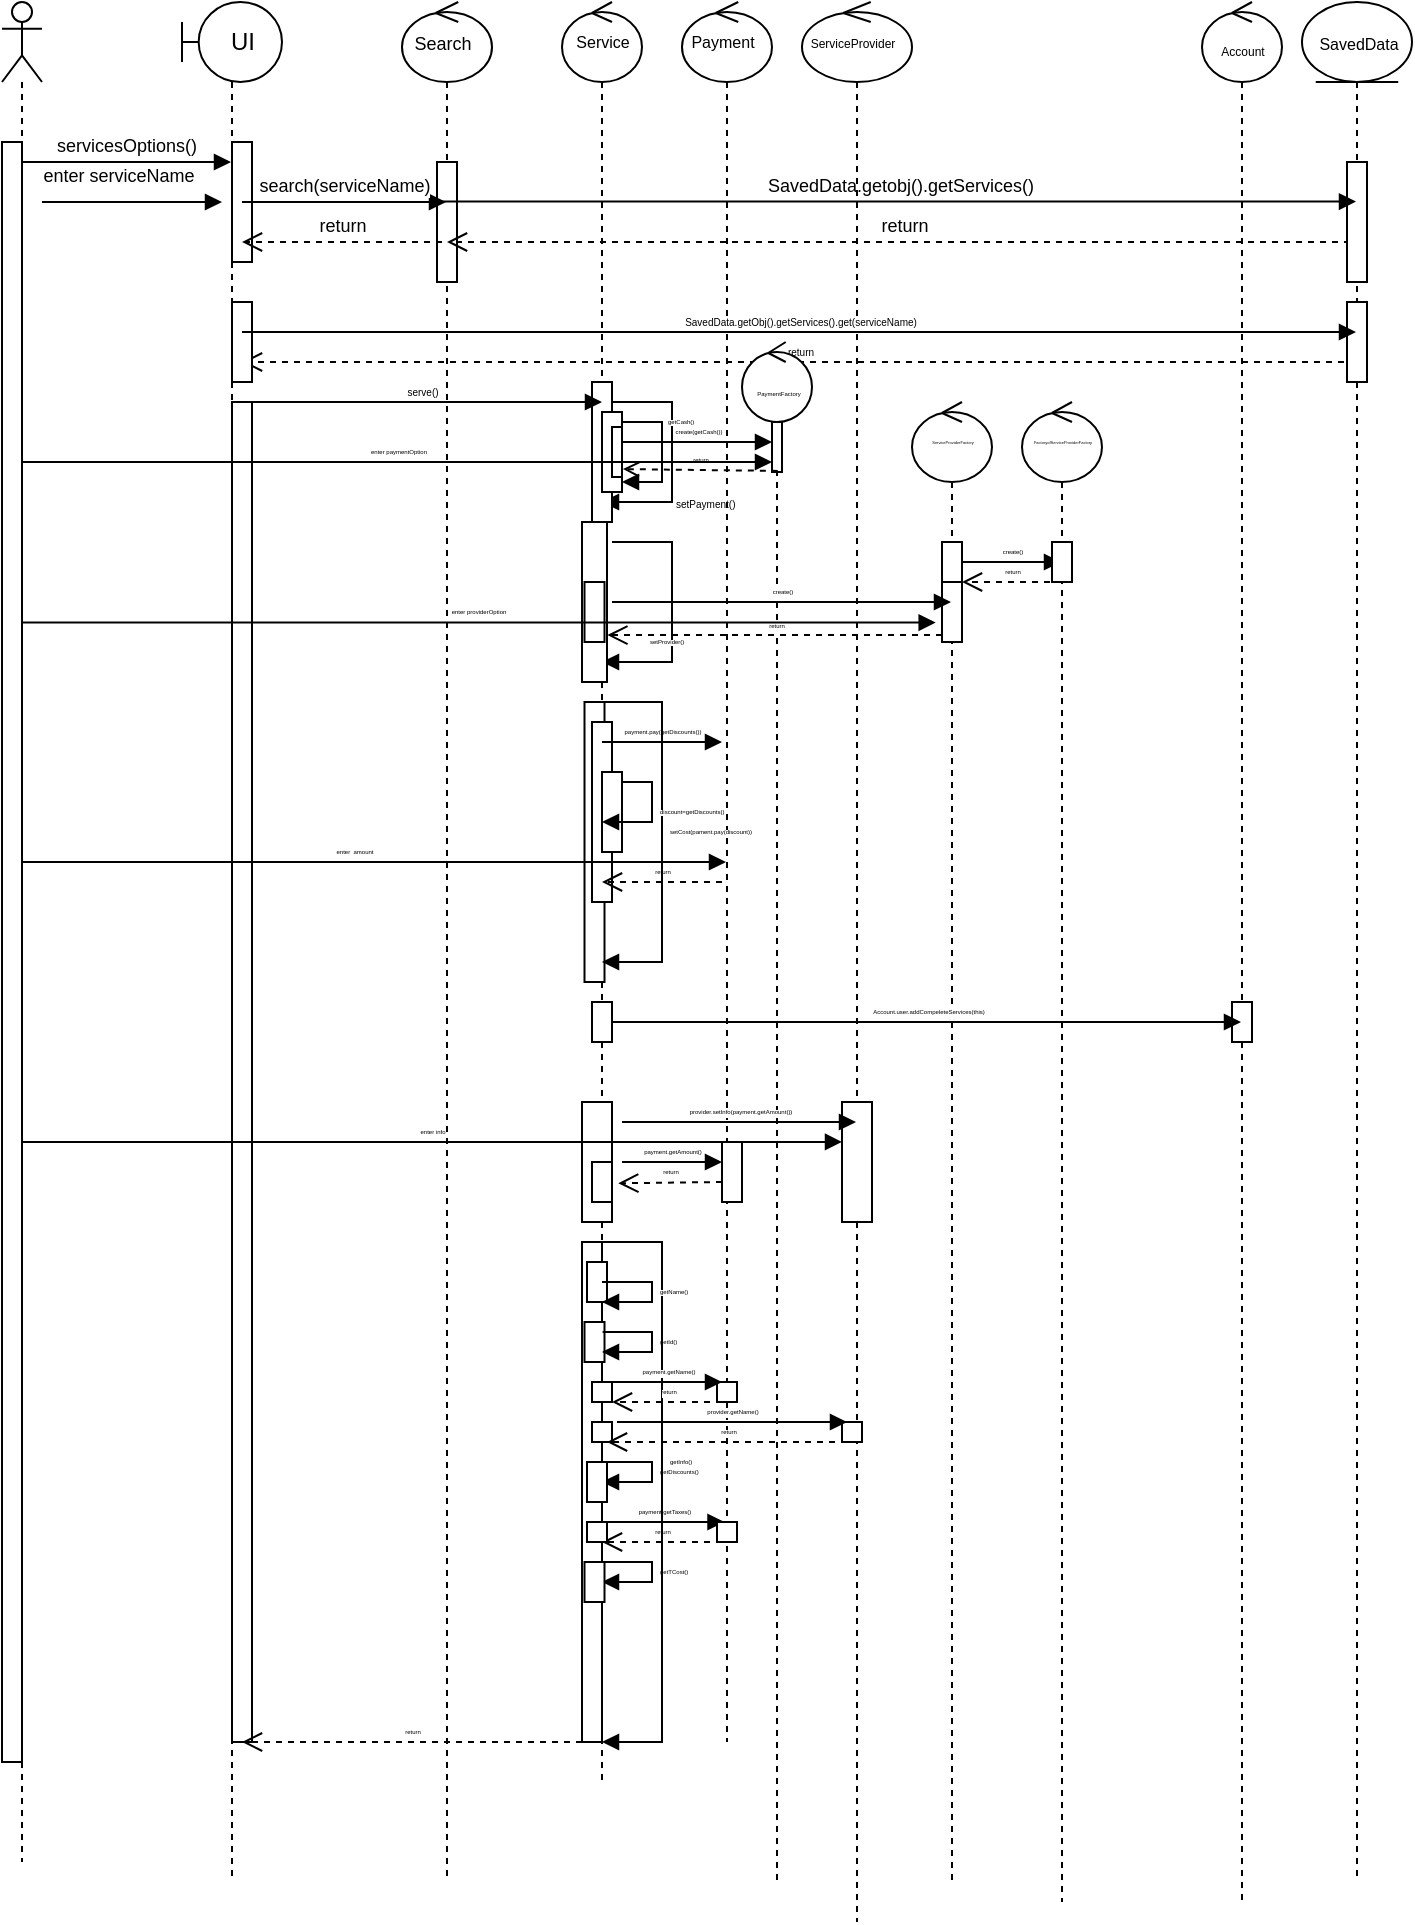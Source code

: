 <mxfile version="18.0.1" type="device"><diagram id="kgpKYQtTHZ0yAKxKKP6v" name="Page-1"><mxGraphModel dx="626" dy="425" grid="1" gridSize="10" guides="1" tooltips="1" connect="1" arrows="1" fold="1" page="1" pageScale="1" pageWidth="850" pageHeight="1100" math="0" shadow="0"><root><mxCell id="0"/><mxCell id="1" parent="0"/><mxCell id="wmrNHFJjh6r2wr6o33Qv-2" value="" style="shape=umlLifeline;participant=umlActor;perimeter=lifelinePerimeter;whiteSpace=wrap;html=1;container=1;collapsible=0;recursiveResize=0;verticalAlign=top;spacingTop=36;outlineConnect=0;" parent="1" vertex="1"><mxGeometry x="100" y="80" width="20" height="930" as="geometry"/></mxCell><mxCell id="92byduGrFhRebuQ_jeKC-3" value="" style="html=1;points=[];perimeter=orthogonalPerimeter;" vertex="1" parent="wmrNHFJjh6r2wr6o33Qv-2"><mxGeometry y="70" width="10" height="810" as="geometry"/></mxCell><mxCell id="wmrNHFJjh6r2wr6o33Qv-4" value="" style="shape=umlLifeline;participant=umlBoundary;perimeter=lifelinePerimeter;whiteSpace=wrap;html=1;container=1;collapsible=0;recursiveResize=0;verticalAlign=top;spacingTop=36;outlineConnect=0;" parent="1" vertex="1"><mxGeometry x="190" y="80" width="50" height="940" as="geometry"/></mxCell><mxCell id="wmrNHFJjh6r2wr6o33Qv-8" value="UI" style="text;html=1;align=center;verticalAlign=middle;resizable=0;points=[];autosize=1;strokeColor=none;fillColor=none;" parent="wmrNHFJjh6r2wr6o33Qv-4" vertex="1"><mxGeometry x="15" y="10" width="30" height="20" as="geometry"/></mxCell><mxCell id="wmrNHFJjh6r2wr6o33Qv-29" value="return" style="html=1;verticalAlign=bottom;endArrow=open;dashed=1;endSize=8;rounded=0;fontSize=5;" parent="wmrNHFJjh6r2wr6o33Qv-4" source="wmrNHFJjh6r2wr6o33Qv-7" edge="1"><mxGeometry relative="1" as="geometry"><mxPoint x="370" y="180" as="sourcePoint"/><mxPoint x="30" y="180" as="targetPoint"/></mxGeometry></mxCell><mxCell id="wmrNHFJjh6r2wr6o33Qv-92" value="" style="html=1;points=[];perimeter=orthogonalPerimeter;fontSize=3;" parent="wmrNHFJjh6r2wr6o33Qv-4" vertex="1"><mxGeometry x="25" y="70" width="10" height="60" as="geometry"/></mxCell><mxCell id="wmrNHFJjh6r2wr6o33Qv-96" value="" style="html=1;points=[];perimeter=orthogonalPerimeter;fontSize=3;" parent="wmrNHFJjh6r2wr6o33Qv-4" vertex="1"><mxGeometry x="25" y="150" width="10" height="40" as="geometry"/></mxCell><mxCell id="wmrNHFJjh6r2wr6o33Qv-91" value="" style="html=1;points=[];perimeter=orthogonalPerimeter;fontSize=3;" parent="wmrNHFJjh6r2wr6o33Qv-4" vertex="1"><mxGeometry x="25" y="200" width="10" height="670" as="geometry"/></mxCell><mxCell id="wmrNHFJjh6r2wr6o33Qv-6" value="" style="shape=umlLifeline;participant=umlControl;perimeter=lifelinePerimeter;whiteSpace=wrap;html=1;container=1;collapsible=0;recursiveResize=0;verticalAlign=top;spacingTop=36;outlineConnect=0;" parent="1" vertex="1"><mxGeometry x="300" y="80" width="45" height="940" as="geometry"/></mxCell><mxCell id="wmrNHFJjh6r2wr6o33Qv-9" value="&lt;font style=&quot;font-size: 9px;&quot;&gt;Search&lt;/font&gt;" style="text;html=1;align=center;verticalAlign=middle;resizable=0;points=[];autosize=1;strokeColor=none;fillColor=none;" parent="wmrNHFJjh6r2wr6o33Qv-6" vertex="1"><mxGeometry y="10" width="40" height="20" as="geometry"/></mxCell><mxCell id="wmrNHFJjh6r2wr6o33Qv-95" value="" style="html=1;points=[];perimeter=orthogonalPerimeter;fontSize=3;" parent="wmrNHFJjh6r2wr6o33Qv-6" vertex="1"><mxGeometry x="17.5" y="80" width="10" height="60" as="geometry"/></mxCell><mxCell id="wmrNHFJjh6r2wr6o33Qv-7" value="" style="shape=umlLifeline;participant=umlEntity;perimeter=lifelinePerimeter;whiteSpace=wrap;html=1;container=1;collapsible=0;recursiveResize=0;verticalAlign=top;spacingTop=36;outlineConnect=0;" parent="1" vertex="1"><mxGeometry x="750" y="80" width="55" height="940" as="geometry"/></mxCell><mxCell id="wmrNHFJjh6r2wr6o33Qv-10" value="&lt;font style=&quot;font-size: 8px;&quot;&gt;SavedData&lt;/font&gt;" style="text;html=1;align=center;verticalAlign=middle;resizable=0;points=[];autosize=1;strokeColor=none;fillColor=none;" parent="wmrNHFJjh6r2wr6o33Qv-7" vertex="1"><mxGeometry x="2.5" y="10" width="50" height="20" as="geometry"/></mxCell><mxCell id="wmrNHFJjh6r2wr6o33Qv-24" value="return" style="html=1;verticalAlign=bottom;endArrow=open;dashed=1;endSize=8;rounded=0;fontSize=9;" parent="wmrNHFJjh6r2wr6o33Qv-7" target="wmrNHFJjh6r2wr6o33Qv-6" edge="1"><mxGeometry relative="1" as="geometry"><mxPoint x="30" y="120" as="sourcePoint"/><mxPoint x="-50" y="120" as="targetPoint"/></mxGeometry></mxCell><mxCell id="wmrNHFJjh6r2wr6o33Qv-93" value="" style="html=1;points=[];perimeter=orthogonalPerimeter;fontSize=3;" parent="wmrNHFJjh6r2wr6o33Qv-7" vertex="1"><mxGeometry x="22.5" y="80" width="10" height="60" as="geometry"/></mxCell><mxCell id="wmrNHFJjh6r2wr6o33Qv-97" value="" style="html=1;points=[];perimeter=orthogonalPerimeter;fontSize=3;" parent="wmrNHFJjh6r2wr6o33Qv-7" vertex="1"><mxGeometry x="22.5" y="150" width="10" height="40" as="geometry"/></mxCell><mxCell id="wmrNHFJjh6r2wr6o33Qv-11" value="" style="shape=umlLifeline;participant=umlControl;perimeter=lifelinePerimeter;whiteSpace=wrap;html=1;container=1;collapsible=0;recursiveResize=0;verticalAlign=top;spacingTop=36;outlineConnect=0;fontSize=8;" parent="1" vertex="1"><mxGeometry x="380" y="80" width="40" height="890" as="geometry"/></mxCell><mxCell id="wmrNHFJjh6r2wr6o33Qv-15" value="Service" style="text;html=1;align=center;verticalAlign=middle;resizable=0;points=[];autosize=1;strokeColor=none;fillColor=none;fontSize=8;" parent="wmrNHFJjh6r2wr6o33Qv-11" vertex="1"><mxGeometry y="10" width="40" height="20" as="geometry"/></mxCell><mxCell id="wmrNHFJjh6r2wr6o33Qv-23" value="SavedData.getobj().getServices()" style="html=1;verticalAlign=bottom;endArrow=block;rounded=0;fontSize=9;" parent="wmrNHFJjh6r2wr6o33Qv-11" target="wmrNHFJjh6r2wr6o33Qv-7" edge="1"><mxGeometry width="80" relative="1" as="geometry"><mxPoint x="-60" y="99.8" as="sourcePoint"/><mxPoint x="20" y="99.8" as="targetPoint"/></mxGeometry></mxCell><mxCell id="wmrNHFJjh6r2wr6o33Qv-43" value="setPayment()" style="edgeStyle=orthogonalEdgeStyle;html=1;align=left;spacingLeft=2;endArrow=block;rounded=0;fontSize=5;" parent="wmrNHFJjh6r2wr6o33Qv-11" target="wmrNHFJjh6r2wr6o33Qv-11" edge="1"><mxGeometry x="0.43" relative="1" as="geometry"><mxPoint x="25" y="200" as="sourcePoint"/><Array as="points"><mxPoint x="55" y="200"/><mxPoint x="55" y="250"/></Array><mxPoint x="30" y="220" as="targetPoint"/><mxPoint as="offset"/></mxGeometry></mxCell><mxCell id="wmrNHFJjh6r2wr6o33Qv-54" value="setProvider()" style="edgeStyle=orthogonalEdgeStyle;html=1;align=left;spacingLeft=2;endArrow=block;rounded=0;fontSize=3;" parent="wmrNHFJjh6r2wr6o33Qv-11" target="wmrNHFJjh6r2wr6o33Qv-11" edge="1"><mxGeometry x="0.685" y="-10" relative="1" as="geometry"><mxPoint x="25" y="270" as="sourcePoint"/><Array as="points"><mxPoint x="55" y="270"/><mxPoint x="55" y="330"/></Array><mxPoint x="30" y="290.0" as="targetPoint"/><mxPoint as="offset"/></mxGeometry></mxCell><mxCell id="wmrNHFJjh6r2wr6o33Qv-56" value="create()" style="html=1;verticalAlign=bottom;endArrow=block;rounded=0;fontSize=3;endSize=6;" parent="wmrNHFJjh6r2wr6o33Qv-11" target="wmrNHFJjh6r2wr6o33Qv-49" edge="1"><mxGeometry width="80" relative="1" as="geometry"><mxPoint x="200" y="280" as="sourcePoint"/><mxPoint x="100" y="280" as="targetPoint"/></mxGeometry></mxCell><mxCell id="wmrNHFJjh6r2wr6o33Qv-72" value="return" style="html=1;verticalAlign=bottom;endArrow=open;dashed=1;endSize=8;rounded=0;fontSize=3;entryX=1.312;entryY=0.532;entryDx=0;entryDy=0;entryPerimeter=0;" parent="wmrNHFJjh6r2wr6o33Qv-11" target="wmrNHFJjh6r2wr6o33Qv-75" edge="1"><mxGeometry relative="1" as="geometry"><mxPoint x="80" y="590" as="sourcePoint"/><mxPoint x="20" y="590" as="targetPoint"/></mxGeometry></mxCell><mxCell id="wmrNHFJjh6r2wr6o33Qv-73" value="" style="html=1;points=[];perimeter=orthogonalPerimeter;fontSize=3;" parent="wmrNHFJjh6r2wr6o33Qv-11" vertex="1"><mxGeometry x="10" y="550" width="15" height="60" as="geometry"/></mxCell><mxCell id="wmrNHFJjh6r2wr6o33Qv-75" value="" style="html=1;points=[];perimeter=orthogonalPerimeter;fontSize=3;" parent="wmrNHFJjh6r2wr6o33Qv-11" vertex="1"><mxGeometry x="15" y="580" width="10" height="20" as="geometry"/></mxCell><mxCell id="wmrNHFJjh6r2wr6o33Qv-82" value="getDiscounts()" style="edgeStyle=orthogonalEdgeStyle;html=1;align=left;spacingLeft=2;endArrow=block;rounded=0;fontSize=3;endSize=6;" parent="wmrNHFJjh6r2wr6o33Qv-11" edge="1"><mxGeometry relative="1" as="geometry"><mxPoint x="20.308" y="730.0" as="sourcePoint"/><Array as="points"><mxPoint x="45" y="730"/><mxPoint x="45" y="740"/><mxPoint x="20" y="740"/></Array><mxPoint x="20" y="740.0" as="targetPoint"/></mxGeometry></mxCell><mxCell id="wmrNHFJjh6r2wr6o33Qv-83" value="getTCost()" style="edgeStyle=orthogonalEdgeStyle;html=1;align=left;spacingLeft=2;endArrow=block;rounded=0;fontSize=3;endSize=6;" parent="wmrNHFJjh6r2wr6o33Qv-11" edge="1"><mxGeometry relative="1" as="geometry"><mxPoint x="20.308" y="780.0" as="sourcePoint"/><Array as="points"><mxPoint x="45" y="780"/><mxPoint x="45" y="790"/><mxPoint x="20" y="790"/></Array><mxPoint x="20" y="790.0" as="targetPoint"/></mxGeometry></mxCell><mxCell id="wmrNHFJjh6r2wr6o33Qv-98" value="" style="html=1;points=[];perimeter=orthogonalPerimeter;fontSize=3;" parent="wmrNHFJjh6r2wr6o33Qv-11" vertex="1"><mxGeometry x="15" y="190" width="10" height="70" as="geometry"/></mxCell><mxCell id="wmrNHFJjh6r2wr6o33Qv-99" value="" style="html=1;points=[];perimeter=orthogonalPerimeter;fontSize=3;" parent="wmrNHFJjh6r2wr6o33Qv-11" vertex="1"><mxGeometry x="20" y="205" width="10" height="40" as="geometry"/></mxCell><mxCell id="wmrNHFJjh6r2wr6o33Qv-102" value="" style="html=1;points=[];perimeter=orthogonalPerimeter;fontSize=3;" parent="wmrNHFJjh6r2wr6o33Qv-11" vertex="1"><mxGeometry x="25" y="212.5" width="5" height="25" as="geometry"/></mxCell><mxCell id="wmrNHFJjh6r2wr6o33Qv-104" value="" style="html=1;points=[];perimeter=orthogonalPerimeter;fontSize=3;" parent="wmrNHFJjh6r2wr6o33Qv-11" vertex="1"><mxGeometry x="10" y="260" width="12.5" height="80" as="geometry"/></mxCell><mxCell id="wmrNHFJjh6r2wr6o33Qv-105" value="" style="html=1;points=[];perimeter=orthogonalPerimeter;fontSize=3;" parent="wmrNHFJjh6r2wr6o33Qv-11" vertex="1"><mxGeometry x="11.25" y="290" width="10" height="30" as="geometry"/></mxCell><mxCell id="wmrNHFJjh6r2wr6o33Qv-107" value="" style="html=1;points=[];perimeter=orthogonalPerimeter;fontSize=3;" parent="wmrNHFJjh6r2wr6o33Qv-11" vertex="1"><mxGeometry x="11.25" y="350" width="10" height="140" as="geometry"/></mxCell><mxCell id="wmrNHFJjh6r2wr6o33Qv-108" value="" style="html=1;points=[];perimeter=orthogonalPerimeter;fontSize=3;" parent="wmrNHFJjh6r2wr6o33Qv-11" vertex="1"><mxGeometry x="15" y="360" width="10" height="90" as="geometry"/></mxCell><mxCell id="wmrNHFJjh6r2wr6o33Qv-109" value="" style="html=1;points=[];perimeter=orthogonalPerimeter;fontSize=3;" parent="wmrNHFJjh6r2wr6o33Qv-11" vertex="1"><mxGeometry x="20" y="385" width="10" height="40" as="geometry"/></mxCell><mxCell id="wmrNHFJjh6r2wr6o33Qv-111" value="" style="html=1;points=[];perimeter=orthogonalPerimeter;fontSize=3;" parent="wmrNHFJjh6r2wr6o33Qv-11" vertex="1"><mxGeometry x="15" y="500" width="10" height="20" as="geometry"/></mxCell><mxCell id="wmrNHFJjh6r2wr6o33Qv-117" value="" style="html=1;points=[];perimeter=orthogonalPerimeter;fontSize=3;" parent="wmrNHFJjh6r2wr6o33Qv-11" vertex="1"><mxGeometry x="10" y="620" width="10" height="250" as="geometry"/></mxCell><mxCell id="wmrNHFJjh6r2wr6o33Qv-118" value="" style="html=1;points=[];perimeter=orthogonalPerimeter;fontSize=3;" parent="wmrNHFJjh6r2wr6o33Qv-11" vertex="1"><mxGeometry x="12.5" y="630" width="10" height="20" as="geometry"/></mxCell><mxCell id="wmrNHFJjh6r2wr6o33Qv-119" value="" style="html=1;points=[];perimeter=orthogonalPerimeter;fontSize=3;" parent="wmrNHFJjh6r2wr6o33Qv-11" vertex="1"><mxGeometry x="11.25" y="660" width="10" height="20" as="geometry"/></mxCell><mxCell id="wmrNHFJjh6r2wr6o33Qv-89" value="return" style="html=1;verticalAlign=bottom;endArrow=open;dashed=1;endSize=8;rounded=0;fontSize=3;" parent="wmrNHFJjh6r2wr6o33Qv-11" edge="1"><mxGeometry relative="1" as="geometry"><mxPoint x="80" y="770" as="sourcePoint"/><mxPoint x="20" y="770" as="targetPoint"/></mxGeometry></mxCell><mxCell id="wmrNHFJjh6r2wr6o33Qv-88" value="payment.getTaxes()" style="html=1;verticalAlign=bottom;endArrow=block;rounded=0;fontSize=3;endSize=6;" parent="wmrNHFJjh6r2wr6o33Qv-11" edge="1"><mxGeometry width="80" relative="1" as="geometry"><mxPoint x="21.25" y="760" as="sourcePoint"/><mxPoint x="81.25" y="760" as="targetPoint"/></mxGeometry></mxCell><mxCell id="wmrNHFJjh6r2wr6o33Qv-81" value="getId()" style="edgeStyle=orthogonalEdgeStyle;html=1;align=left;spacingLeft=2;endArrow=block;rounded=0;fontSize=3;endSize=6;" parent="wmrNHFJjh6r2wr6o33Qv-11" edge="1"><mxGeometry relative="1" as="geometry"><mxPoint x="20.308" y="665.0" as="sourcePoint"/><Array as="points"><mxPoint x="45" y="665"/><mxPoint x="45" y="675"/><mxPoint x="20" y="675"/></Array><mxPoint x="20" y="675.0" as="targetPoint"/></mxGeometry></mxCell><mxCell id="wmrNHFJjh6r2wr6o33Qv-120" value="" style="html=1;points=[];perimeter=orthogonalPerimeter;fontSize=3;" parent="wmrNHFJjh6r2wr6o33Qv-11" vertex="1"><mxGeometry x="15" y="690" width="10" height="10" as="geometry"/></mxCell><mxCell id="wmrNHFJjh6r2wr6o33Qv-149" value="" style="html=1;points=[];perimeter=orthogonalPerimeter;fontSize=3;" parent="wmrNHFJjh6r2wr6o33Qv-11" vertex="1"><mxGeometry x="15" y="710" width="10" height="10" as="geometry"/></mxCell><mxCell id="wmrNHFJjh6r2wr6o33Qv-151" value="" style="html=1;points=[];perimeter=orthogonalPerimeter;fontSize=3;" parent="wmrNHFJjh6r2wr6o33Qv-11" vertex="1"><mxGeometry x="12.5" y="730" width="10" height="20" as="geometry"/></mxCell><mxCell id="wmrNHFJjh6r2wr6o33Qv-152" value="" style="html=1;points=[];perimeter=orthogonalPerimeter;fontSize=3;" parent="wmrNHFJjh6r2wr6o33Qv-11" vertex="1"><mxGeometry x="12.5" y="760" width="10" height="10" as="geometry"/></mxCell><mxCell id="wmrNHFJjh6r2wr6o33Qv-154" value="" style="html=1;points=[];perimeter=orthogonalPerimeter;fontSize=3;" parent="wmrNHFJjh6r2wr6o33Qv-11" vertex="1"><mxGeometry x="11.25" y="780" width="10" height="20" as="geometry"/></mxCell><mxCell id="wmrNHFJjh6r2wr6o33Qv-12" value="" style="shape=umlLifeline;participant=umlControl;perimeter=lifelinePerimeter;whiteSpace=wrap;html=1;container=1;collapsible=0;recursiveResize=0;verticalAlign=top;spacingTop=36;outlineConnect=0;fontSize=8;" parent="1" vertex="1"><mxGeometry x="440" y="80" width="45" height="870" as="geometry"/></mxCell><mxCell id="wmrNHFJjh6r2wr6o33Qv-16" value="Payment" style="text;html=1;align=center;verticalAlign=middle;resizable=0;points=[];autosize=1;strokeColor=none;fillColor=none;fontSize=8;" parent="wmrNHFJjh6r2wr6o33Qv-12" vertex="1"><mxGeometry x="-5" y="10" width="50" height="20" as="geometry"/></mxCell><mxCell id="wmrNHFJjh6r2wr6o33Qv-46" value="create(getCash())" style="html=1;verticalAlign=bottom;endArrow=block;rounded=0;fontSize=3;" parent="wmrNHFJjh6r2wr6o33Qv-12" edge="1"><mxGeometry width="80" relative="1" as="geometry"><mxPoint x="-30" y="220" as="sourcePoint"/><mxPoint x="45" y="220" as="targetPoint"/></mxGeometry></mxCell><mxCell id="wmrNHFJjh6r2wr6o33Qv-63" value="payment.pay(getDiscounts())" style="html=1;verticalAlign=bottom;endArrow=block;rounded=0;fontSize=3;endSize=6;" parent="wmrNHFJjh6r2wr6o33Qv-12" edge="1"><mxGeometry width="80" relative="1" as="geometry"><mxPoint x="-40" y="370" as="sourcePoint"/><mxPoint x="20" y="370" as="targetPoint"/></mxGeometry></mxCell><mxCell id="wmrNHFJjh6r2wr6o33Qv-64" value="return" style="html=1;verticalAlign=bottom;endArrow=open;dashed=1;endSize=8;rounded=0;fontSize=3;" parent="wmrNHFJjh6r2wr6o33Qv-12" edge="1"><mxGeometry relative="1" as="geometry"><mxPoint x="20" y="440" as="sourcePoint"/><mxPoint x="-40" y="440" as="targetPoint"/></mxGeometry></mxCell><mxCell id="wmrNHFJjh6r2wr6o33Qv-71" value="payment.getAmount()" style="html=1;verticalAlign=bottom;endArrow=block;rounded=0;fontSize=3;endSize=6;" parent="wmrNHFJjh6r2wr6o33Qv-12" edge="1"><mxGeometry width="80" relative="1" as="geometry"><mxPoint x="-30" y="580" as="sourcePoint"/><mxPoint x="20" y="580" as="targetPoint"/></mxGeometry></mxCell><mxCell id="wmrNHFJjh6r2wr6o33Qv-148" value="" style="html=1;points=[];perimeter=orthogonalPerimeter;fontSize=3;" parent="wmrNHFJjh6r2wr6o33Qv-12" vertex="1"><mxGeometry x="17.5" y="690" width="10" height="10" as="geometry"/></mxCell><mxCell id="wmrNHFJjh6r2wr6o33Qv-153" value="" style="html=1;points=[];perimeter=orthogonalPerimeter;fontSize=3;" parent="wmrNHFJjh6r2wr6o33Qv-12" vertex="1"><mxGeometry x="17.5" y="760" width="10" height="10" as="geometry"/></mxCell><mxCell id="wmrNHFJjh6r2wr6o33Qv-13" value="" style="shape=umlLifeline;participant=umlControl;perimeter=lifelinePerimeter;whiteSpace=wrap;html=1;container=1;collapsible=0;recursiveResize=0;verticalAlign=top;spacingTop=36;outlineConnect=0;fontSize=8;" parent="1" vertex="1"><mxGeometry x="500" y="80" width="55" height="960" as="geometry"/></mxCell><mxCell id="wmrNHFJjh6r2wr6o33Qv-17" value="&lt;font style=&quot;font-size: 6px;&quot;&gt;ServiceProvider&lt;/font&gt;" style="text;html=1;align=center;verticalAlign=middle;resizable=0;points=[];autosize=1;strokeColor=none;fillColor=none;fontSize=8;" parent="wmrNHFJjh6r2wr6o33Qv-13" vertex="1"><mxGeometry x="-5" y="10" width="60" height="20" as="geometry"/></mxCell><mxCell id="wmrNHFJjh6r2wr6o33Qv-114" value="" style="html=1;points=[];perimeter=orthogonalPerimeter;fontSize=3;" parent="wmrNHFJjh6r2wr6o33Qv-13" vertex="1"><mxGeometry x="20" y="550" width="15" height="60" as="geometry"/></mxCell><mxCell id="wmrNHFJjh6r2wr6o33Qv-150" value="" style="html=1;points=[];perimeter=orthogonalPerimeter;fontSize=3;" parent="wmrNHFJjh6r2wr6o33Qv-13" vertex="1"><mxGeometry x="20" y="710" width="10" height="10" as="geometry"/></mxCell><mxCell id="wmrNHFJjh6r2wr6o33Qv-14" value="" style="shape=umlLifeline;participant=umlControl;perimeter=lifelinePerimeter;whiteSpace=wrap;html=1;container=1;collapsible=0;recursiveResize=0;verticalAlign=top;spacingTop=36;outlineConnect=0;fontSize=8;" parent="1" vertex="1"><mxGeometry x="700" y="80" width="40" height="950" as="geometry"/></mxCell><mxCell id="wmrNHFJjh6r2wr6o33Qv-18" value="Account" style="text;html=1;align=center;verticalAlign=middle;resizable=0;points=[];autosize=1;strokeColor=none;fillColor=none;fontSize=6;" parent="wmrNHFJjh6r2wr6o33Qv-14" vertex="1"><mxGeometry y="20" width="40" height="10" as="geometry"/></mxCell><mxCell id="wmrNHFJjh6r2wr6o33Qv-112" value="" style="html=1;points=[];perimeter=orthogonalPerimeter;fontSize=3;" parent="wmrNHFJjh6r2wr6o33Qv-14" vertex="1"><mxGeometry x="15" y="500" width="10" height="20" as="geometry"/></mxCell><mxCell id="wmrNHFJjh6r2wr6o33Qv-20" value="servicesOptions()" style="html=1;verticalAlign=bottom;endArrow=block;rounded=0;fontSize=9;" parent="1" target="wmrNHFJjh6r2wr6o33Qv-4" edge="1"><mxGeometry width="80" relative="1" as="geometry"><mxPoint x="110" y="160" as="sourcePoint"/><mxPoint x="190" y="160" as="targetPoint"/><mxPoint as="offset"/></mxGeometry></mxCell><mxCell id="wmrNHFJjh6r2wr6o33Qv-21" value="enter serviceName" style="html=1;verticalAlign=bottom;endArrow=block;rounded=0;fontSize=9;startArrow=none;" parent="1" edge="1"><mxGeometry x="-0.153" y="5" width="80" relative="1" as="geometry"><mxPoint x="120" y="180" as="sourcePoint"/><mxPoint x="210" y="180" as="targetPoint"/><mxPoint as="offset"/></mxGeometry></mxCell><mxCell id="wmrNHFJjh6r2wr6o33Qv-22" value="search(serviceName)" style="html=1;verticalAlign=bottom;endArrow=block;rounded=0;fontSize=9;" parent="1" target="wmrNHFJjh6r2wr6o33Qv-6" edge="1"><mxGeometry width="80" relative="1" as="geometry"><mxPoint x="220" y="180" as="sourcePoint"/><mxPoint x="300" y="180" as="targetPoint"/></mxGeometry></mxCell><mxCell id="wmrNHFJjh6r2wr6o33Qv-26" value="return" style="html=1;verticalAlign=bottom;endArrow=open;dashed=1;endSize=8;rounded=0;fontSize=9;" parent="1" edge="1"><mxGeometry relative="1" as="geometry"><mxPoint x="320" y="200" as="sourcePoint"/><mxPoint x="220" y="200" as="targetPoint"/></mxGeometry></mxCell><mxCell id="wmrNHFJjh6r2wr6o33Qv-28" value="SavedData.getObj().getServices().get(serviceName)" style="html=1;verticalAlign=bottom;endArrow=block;rounded=0;fontSize=5;" parent="1" target="wmrNHFJjh6r2wr6o33Qv-7" edge="1"><mxGeometry width="80" relative="1" as="geometry"><mxPoint x="220" y="245" as="sourcePoint"/><mxPoint x="300" y="245" as="targetPoint"/></mxGeometry></mxCell><mxCell id="wmrNHFJjh6r2wr6o33Qv-40" value="serve()" style="html=1;verticalAlign=bottom;endArrow=block;rounded=0;fontSize=5;" parent="1" edge="1"><mxGeometry width="80" relative="1" as="geometry"><mxPoint x="220" y="280" as="sourcePoint"/><mxPoint x="400" y="280" as="targetPoint"/></mxGeometry></mxCell><mxCell id="wmrNHFJjh6r2wr6o33Qv-44" value="" style="shape=umlLifeline;participant=umlControl;perimeter=lifelinePerimeter;whiteSpace=wrap;html=1;container=1;collapsible=0;recursiveResize=0;verticalAlign=top;spacingTop=36;outlineConnect=0;fontSize=5;" parent="1" vertex="1"><mxGeometry x="470" y="250" width="35" height="770" as="geometry"/></mxCell><mxCell id="wmrNHFJjh6r2wr6o33Qv-45" value="&lt;font style=&quot;font-size: 3px;&quot;&gt;PaymentFactory&lt;/font&gt;" style="text;html=1;align=center;verticalAlign=middle;resizable=0;points=[];autosize=1;strokeColor=none;fillColor=none;fontSize=5;" parent="wmrNHFJjh6r2wr6o33Qv-44" vertex="1"><mxGeometry x="-2.5" y="20" width="40" height="10" as="geometry"/></mxCell><mxCell id="wmrNHFJjh6r2wr6o33Qv-103" value="" style="html=1;points=[];perimeter=orthogonalPerimeter;fontSize=3;" parent="wmrNHFJjh6r2wr6o33Qv-44" vertex="1"><mxGeometry x="15" y="40" width="5" height="25" as="geometry"/></mxCell><mxCell id="wmrNHFJjh6r2wr6o33Qv-115" value="" style="html=1;points=[];perimeter=orthogonalPerimeter;fontSize=3;" parent="wmrNHFJjh6r2wr6o33Qv-44" vertex="1"><mxGeometry x="-10" y="400" width="10" height="30" as="geometry"/></mxCell><mxCell id="wmrNHFJjh6r2wr6o33Qv-86" value="provider.getName()" style="html=1;verticalAlign=bottom;endArrow=block;rounded=0;fontSize=3;endSize=6;" parent="wmrNHFJjh6r2wr6o33Qv-44" edge="1"><mxGeometry width="80" relative="1" as="geometry"><mxPoint x="-62.5" y="540" as="sourcePoint"/><mxPoint x="52.5" y="540" as="targetPoint"/></mxGeometry></mxCell><mxCell id="wmrNHFJjh6r2wr6o33Qv-48" value="getCash()" style="edgeStyle=orthogonalEdgeStyle;html=1;align=left;spacingLeft=2;endArrow=block;rounded=0;fontSize=3;" parent="1" edge="1"><mxGeometry x="-0.467" relative="1" as="geometry"><mxPoint x="410" y="290" as="sourcePoint"/><Array as="points"><mxPoint x="430" y="290"/><mxPoint x="430" y="320"/></Array><mxPoint x="410" y="320" as="targetPoint"/><mxPoint as="offset"/></mxGeometry></mxCell><mxCell id="wmrNHFJjh6r2wr6o33Qv-49" value="" style="shape=umlLifeline;participant=umlControl;perimeter=lifelinePerimeter;whiteSpace=wrap;html=1;container=1;collapsible=0;recursiveResize=0;verticalAlign=top;spacingTop=36;outlineConnect=0;fontSize=3;" parent="1" vertex="1"><mxGeometry x="610" y="280" width="40" height="750" as="geometry"/></mxCell><mxCell id="wmrNHFJjh6r2wr6o33Qv-51" value="&lt;font style=&quot;font-size: 2px;&quot;&gt;FactoryofServiceProviderFactory&lt;/font&gt;" style="text;html=1;align=center;verticalAlign=middle;resizable=0;points=[];autosize=1;strokeColor=none;fillColor=none;fontSize=3;" parent="wmrNHFJjh6r2wr6o33Qv-49" vertex="1"><mxGeometry y="15" width="40" height="10" as="geometry"/></mxCell><mxCell id="92byduGrFhRebuQ_jeKC-2" value="" style="html=1;points=[];perimeter=orthogonalPerimeter;" vertex="1" parent="wmrNHFJjh6r2wr6o33Qv-49"><mxGeometry x="15" y="70" width="10" height="20" as="geometry"/></mxCell><mxCell id="wmrNHFJjh6r2wr6o33Qv-50" value="" style="shape=umlLifeline;participant=umlControl;perimeter=lifelinePerimeter;whiteSpace=wrap;html=1;container=1;collapsible=0;recursiveResize=0;verticalAlign=top;spacingTop=36;outlineConnect=0;fontSize=3;" parent="1" vertex="1"><mxGeometry x="555" y="280" width="40" height="740" as="geometry"/></mxCell><mxCell id="wmrNHFJjh6r2wr6o33Qv-52" value="ServiceProviderFactory" style="text;html=1;align=center;verticalAlign=middle;resizable=0;points=[];autosize=1;strokeColor=none;fillColor=none;fontSize=2;" parent="wmrNHFJjh6r2wr6o33Qv-50" vertex="1"><mxGeometry y="15" width="40" height="10" as="geometry"/></mxCell><mxCell id="wmrNHFJjh6r2wr6o33Qv-106" value="" style="html=1;points=[];perimeter=orthogonalPerimeter;fontSize=3;" parent="wmrNHFJjh6r2wr6o33Qv-50" vertex="1"><mxGeometry x="15" y="90" width="10" height="30" as="geometry"/></mxCell><mxCell id="92byduGrFhRebuQ_jeKC-1" value="" style="html=1;points=[];perimeter=orthogonalPerimeter;" vertex="1" parent="wmrNHFJjh6r2wr6o33Qv-50"><mxGeometry x="15" y="70" width="10" height="20" as="geometry"/></mxCell><mxCell id="wmrNHFJjh6r2wr6o33Qv-55" value="return" style="html=1;verticalAlign=bottom;endArrow=open;dashed=1;endSize=6;rounded=0;fontSize=3;entryX=1.095;entryY=0.842;entryDx=0;entryDy=0;entryPerimeter=0;exitX=0.584;exitY=0.978;exitDx=0;exitDy=0;exitPerimeter=0;" parent="1" source="wmrNHFJjh6r2wr6o33Qv-103" target="wmrNHFJjh6r2wr6o33Qv-102" edge="1"><mxGeometry relative="1" as="geometry"><mxPoint x="490" y="310" as="sourcePoint"/><mxPoint x="410" y="310" as="targetPoint"/></mxGeometry></mxCell><mxCell id="wmrNHFJjh6r2wr6o33Qv-58" value="return" style="html=1;verticalAlign=bottom;endArrow=open;dashed=1;endSize=8;rounded=0;fontSize=3;" parent="1" edge="1"><mxGeometry relative="1" as="geometry"><mxPoint x="630" y="370" as="sourcePoint"/><mxPoint x="580" y="370" as="targetPoint"/></mxGeometry></mxCell><mxCell id="wmrNHFJjh6r2wr6o33Qv-59" value="create()" style="html=1;verticalAlign=bottom;endArrow=block;rounded=0;fontSize=3;endSize=6;" parent="1" target="wmrNHFJjh6r2wr6o33Qv-50" edge="1"><mxGeometry width="80" relative="1" as="geometry"><mxPoint x="405" y="380" as="sourcePoint"/><mxPoint x="485" y="380" as="targetPoint"/></mxGeometry></mxCell><mxCell id="wmrNHFJjh6r2wr6o33Qv-62" value="setCost(pament.pay(discount))" style="edgeStyle=orthogonalEdgeStyle;html=1;align=left;spacingLeft=2;endArrow=block;rounded=0;fontSize=3;endSize=6;" parent="1" target="wmrNHFJjh6r2wr6o33Qv-11" edge="1"><mxGeometry relative="1" as="geometry"><mxPoint x="400" y="430" as="sourcePoint"/><Array as="points"><mxPoint x="430" y="430"/><mxPoint x="430" y="560"/></Array><mxPoint x="405" y="450" as="targetPoint"/></mxGeometry></mxCell><mxCell id="wmrNHFJjh6r2wr6o33Qv-67" value="discount=getDiscounts()" style="edgeStyle=orthogonalEdgeStyle;html=1;align=left;spacingLeft=2;endArrow=block;rounded=0;entryX=1;entryY=0;fontSize=3;endSize=6;startArrow=none;" parent="1" edge="1"><mxGeometry relative="1" as="geometry"><mxPoint x="410" y="470" as="sourcePoint"/><Array as="points"><mxPoint x="425" y="470"/></Array><mxPoint x="400.0" y="490" as="targetPoint"/></mxGeometry></mxCell><mxCell id="wmrNHFJjh6r2wr6o33Qv-68" value="Account.user.addCompeleteServices(this)" style="html=1;verticalAlign=bottom;endArrow=block;rounded=0;fontSize=3;endSize=6;" parent="1" target="wmrNHFJjh6r2wr6o33Qv-14" edge="1"><mxGeometry width="80" relative="1" as="geometry"><mxPoint x="405" y="590" as="sourcePoint"/><mxPoint x="485" y="590" as="targetPoint"/></mxGeometry></mxCell><mxCell id="wmrNHFJjh6r2wr6o33Qv-70" value="provider.setInfo(payment.getAmount())" style="html=1;verticalAlign=bottom;endArrow=block;rounded=0;fontSize=3;endSize=6;" parent="1" target="wmrNHFJjh6r2wr6o33Qv-13" edge="1"><mxGeometry width="80" relative="1" as="geometry"><mxPoint x="410" y="640" as="sourcePoint"/><mxPoint x="460" y="640" as="targetPoint"/></mxGeometry></mxCell><mxCell id="wmrNHFJjh6r2wr6o33Qv-78" value="getInfo()" style="edgeStyle=orthogonalEdgeStyle;html=1;align=left;spacingLeft=2;endArrow=block;rounded=0;fontSize=3;endSize=6;" parent="1" edge="1"><mxGeometry x="-0.068" relative="1" as="geometry"><mxPoint x="400" y="710" as="sourcePoint"/><Array as="points"><mxPoint x="400" y="700"/><mxPoint x="430" y="700"/><mxPoint x="430" y="950"/><mxPoint x="400" y="950"/></Array><mxPoint x="400" y="950.533" as="targetPoint"/><mxPoint as="offset"/></mxGeometry></mxCell><mxCell id="wmrNHFJjh6r2wr6o33Qv-80" value="getName()" style="edgeStyle=orthogonalEdgeStyle;html=1;align=left;spacingLeft=2;endArrow=block;rounded=0;fontSize=3;endSize=6;" parent="1" source="wmrNHFJjh6r2wr6o33Qv-11" edge="1"><mxGeometry relative="1" as="geometry"><mxPoint x="410" y="720" as="sourcePoint"/><Array as="points"><mxPoint x="425" y="720"/><mxPoint x="425" y="730"/></Array><mxPoint x="400" y="730" as="targetPoint"/></mxGeometry></mxCell><mxCell id="wmrNHFJjh6r2wr6o33Qv-85" value="return" style="html=1;verticalAlign=bottom;endArrow=open;dashed=1;endSize=8;rounded=0;fontSize=3;" parent="1" edge="1"><mxGeometry relative="1" as="geometry"><mxPoint x="460" y="780" as="sourcePoint"/><mxPoint x="405" y="780" as="targetPoint"/></mxGeometry></mxCell><mxCell id="wmrNHFJjh6r2wr6o33Qv-87" value="return" style="html=1;verticalAlign=bottom;endArrow=open;dashed=1;endSize=8;rounded=0;fontSize=3;" parent="1" edge="1"><mxGeometry relative="1" as="geometry"><mxPoint x="522.5" y="800" as="sourcePoint"/><mxPoint x="402.5" y="800" as="targetPoint"/></mxGeometry></mxCell><mxCell id="wmrNHFJjh6r2wr6o33Qv-90" value="return" style="html=1;verticalAlign=bottom;endArrow=open;dashed=1;endSize=8;rounded=0;fontSize=3;" parent="1" edge="1"><mxGeometry relative="1" as="geometry"><mxPoint x="390" y="950" as="sourcePoint"/><mxPoint x="220" y="950" as="targetPoint"/></mxGeometry></mxCell><mxCell id="wmrNHFJjh6r2wr6o33Qv-84" value="payment.getName()" style="html=1;verticalAlign=bottom;endArrow=block;rounded=0;fontSize=3;endSize=6;" parent="1" edge="1"><mxGeometry width="80" relative="1" as="geometry"><mxPoint x="405" y="770" as="sourcePoint"/><mxPoint x="460" y="770" as="targetPoint"/></mxGeometry></mxCell><mxCell id="wmrNHFJjh6r2wr6o33Qv-155" value="enter paymentOption" style="html=1;verticalAlign=bottom;endArrow=block;rounded=0;fontSize=3;endSize=6;" parent="1" target="wmrNHFJjh6r2wr6o33Qv-103" edge="1"><mxGeometry width="80" relative="1" as="geometry"><mxPoint x="110" y="310" as="sourcePoint"/><mxPoint x="190" y="310" as="targetPoint"/></mxGeometry></mxCell><mxCell id="wmrNHFJjh6r2wr6o33Qv-60" value="return" style="html=1;verticalAlign=bottom;endArrow=open;dashed=1;endSize=8;rounded=0;fontSize=3;entryX=1.142;entryY=0.885;entryDx=0;entryDy=0;entryPerimeter=0;" parent="1" source="wmrNHFJjh6r2wr6o33Qv-106" target="wmrNHFJjh6r2wr6o33Qv-105" edge="1"><mxGeometry relative="1" as="geometry"><mxPoint x="575" y="390" as="sourcePoint"/><mxPoint x="495" y="390" as="targetPoint"/></mxGeometry></mxCell><mxCell id="wmrNHFJjh6r2wr6o33Qv-157" value="enter providerOption" style="html=1;verticalAlign=bottom;endArrow=block;rounded=0;fontSize=3;endSize=6;entryX=-0.317;entryY=0.676;entryDx=0;entryDy=0;entryPerimeter=0;" parent="1" source="wmrNHFJjh6r2wr6o33Qv-2" target="wmrNHFJjh6r2wr6o33Qv-106" edge="1"><mxGeometry width="80" relative="1" as="geometry"><mxPoint x="120" y="380" as="sourcePoint"/><mxPoint x="280" y="380" as="targetPoint"/></mxGeometry></mxCell><mxCell id="wmrNHFJjh6r2wr6o33Qv-158" value="enter&amp;nbsp; amount" style="html=1;verticalAlign=bottom;endArrow=block;rounded=0;fontSize=3;endSize=6;" parent="1" target="wmrNHFJjh6r2wr6o33Qv-12" edge="1"><mxGeometry width="80" relative="1" as="geometry"><mxPoint x="130" y="510" as="sourcePoint"/><mxPoint x="430" y="510" as="targetPoint"/><Array as="points"><mxPoint x="110" y="510"/></Array></mxGeometry></mxCell><mxCell id="wmrNHFJjh6r2wr6o33Qv-159" value="enter info" style="html=1;verticalAlign=bottom;endArrow=block;rounded=0;fontSize=3;endSize=6;entryX=0;entryY=0.333;entryDx=0;entryDy=0;entryPerimeter=0;" parent="1" source="wmrNHFJjh6r2wr6o33Qv-2" target="wmrNHFJjh6r2wr6o33Qv-114" edge="1"><mxGeometry width="80" relative="1" as="geometry"><mxPoint x="250" y="650" as="sourcePoint"/><mxPoint x="360" y="650" as="targetPoint"/></mxGeometry></mxCell><mxCell id="92byduGrFhRebuQ_jeKC-4" value="" style="html=1;verticalAlign=bottom;endArrow=none;rounded=0;fontSize=9;" edge="1" parent="1" target="92byduGrFhRebuQ_jeKC-3"><mxGeometry width="80" relative="1" as="geometry"><mxPoint x="110" y="180" as="sourcePoint"/><mxPoint x="214.5" y="180" as="targetPoint"/></mxGeometry></mxCell></root></mxGraphModel></diagram></mxfile>